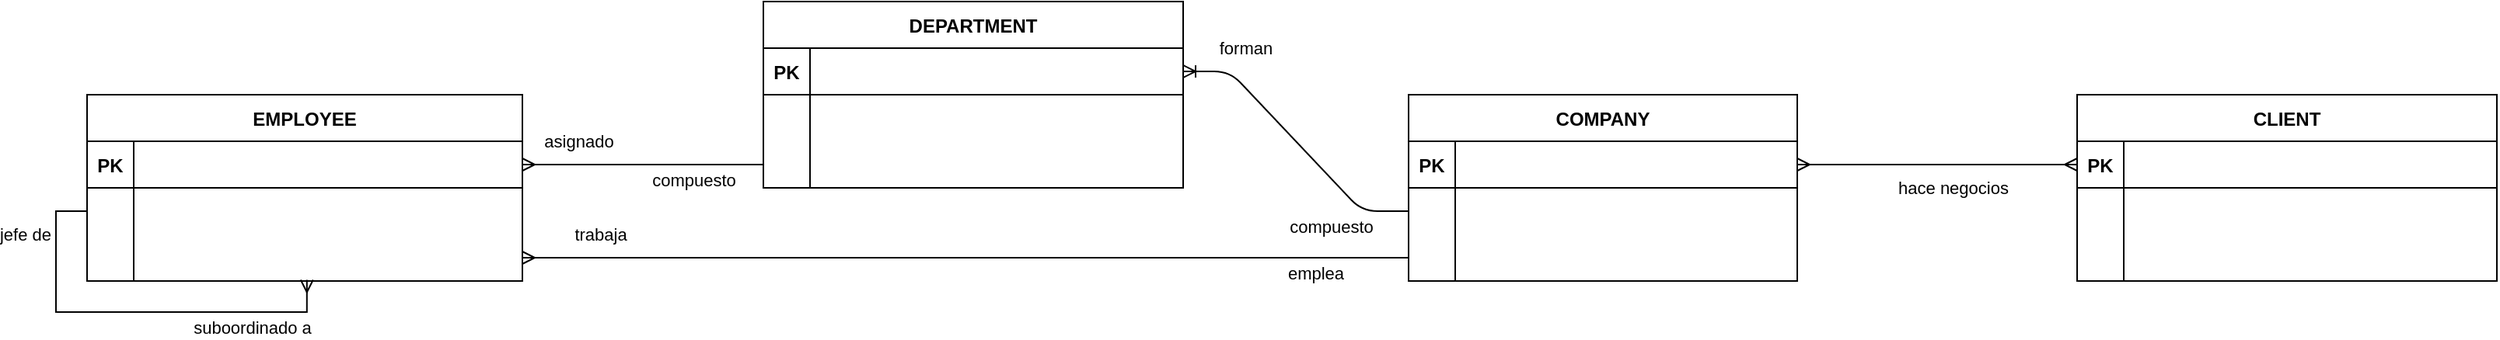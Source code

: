<mxfile version="24.7.8">
  <diagram id="R2lEEEUBdFMjLlhIrx00" name="Page-1">
    <mxGraphModel dx="2443" dy="869" grid="1" gridSize="10" guides="1" tooltips="1" connect="1" arrows="1" fold="1" page="1" pageScale="1" pageWidth="850" pageHeight="1100" math="0" shadow="0" extFonts="Permanent Marker^https://fonts.googleapis.com/css?family=Permanent+Marker">
      <root>
        <mxCell id="0" />
        <mxCell id="1" parent="0" />
        <mxCell id="C-vyLk0tnHw3VtMMgP7b-1" value="" style="edgeStyle=entityRelationEdgeStyle;endArrow=none;startArrow=ERmany;endFill=0;startFill=0;rounded=1;curved=0;strokeWidth=1;targetPerimeterSpacing=0;sourcePerimeterSpacing=0;jumpSize=6;flowAnimation=0;shadow=0;orthogonalLoop=0;comic=0;enumerate=0;metaEdit=0;" parent="1" source="C-vyLk0tnHw3VtMMgP7b-24" target="jsAYmbpvBoCLmTOQ-EAB-13" edge="1">
          <mxGeometry width="100" height="100" relative="1" as="geometry">
            <mxPoint x="400" y="230" as="sourcePoint" />
            <mxPoint x="120" y="300" as="targetPoint" />
            <Array as="points">
              <mxPoint x="420" y="170" />
              <mxPoint x="450" y="160" />
              <mxPoint x="430" y="170" />
              <mxPoint x="400" y="190" />
              <mxPoint x="460" y="255" />
              <mxPoint x="440" y="235" />
              <mxPoint x="460" y="335" />
            </Array>
          </mxGeometry>
        </mxCell>
        <mxCell id="jsAYmbpvBoCLmTOQ-EAB-20" value="compuesto" style="edgeLabel;html=1;align=center;verticalAlign=middle;resizable=0;points=[];" vertex="1" connectable="0" parent="C-vyLk0tnHw3VtMMgP7b-1">
          <mxGeometry x="0.684" y="1" relative="1" as="geometry">
            <mxPoint x="-21" y="11" as="offset" />
          </mxGeometry>
        </mxCell>
        <mxCell id="jsAYmbpvBoCLmTOQ-EAB-21" value="&lt;div&gt;asignado&lt;/div&gt;" style="edgeLabel;html=1;align=center;verticalAlign=middle;resizable=0;points=[];" vertex="1" connectable="0" parent="C-vyLk0tnHw3VtMMgP7b-1">
          <mxGeometry x="-0.675" y="-2" relative="1" as="geometry">
            <mxPoint x="11" y="-17" as="offset" />
          </mxGeometry>
        </mxCell>
        <mxCell id="C-vyLk0tnHw3VtMMgP7b-2" value="DEPARTMENT" style="shape=table;startSize=30;container=1;collapsible=1;childLayout=tableLayout;fixedRows=1;rowLines=0;fontStyle=1;align=center;resizeLast=1;" parent="1" vertex="1">
          <mxGeometry x="155" y="210" width="270" height="120" as="geometry" />
        </mxCell>
        <mxCell id="C-vyLk0tnHw3VtMMgP7b-3" value="" style="shape=partialRectangle;collapsible=0;dropTarget=0;pointerEvents=0;fillColor=none;points=[[0,0.5],[1,0.5]];portConstraint=eastwest;top=0;left=0;right=0;bottom=1;" parent="C-vyLk0tnHw3VtMMgP7b-2" vertex="1">
          <mxGeometry y="30" width="270" height="30" as="geometry" />
        </mxCell>
        <mxCell id="C-vyLk0tnHw3VtMMgP7b-4" value="PK" style="shape=partialRectangle;overflow=hidden;connectable=0;fillColor=none;top=0;left=0;bottom=0;right=0;fontStyle=1;" parent="C-vyLk0tnHw3VtMMgP7b-3" vertex="1">
          <mxGeometry width="30" height="30" as="geometry">
            <mxRectangle width="30" height="30" as="alternateBounds" />
          </mxGeometry>
        </mxCell>
        <mxCell id="C-vyLk0tnHw3VtMMgP7b-5" value="" style="shape=partialRectangle;overflow=hidden;connectable=0;fillColor=none;top=0;left=0;bottom=0;right=0;align=left;spacingLeft=6;fontStyle=1;" parent="C-vyLk0tnHw3VtMMgP7b-3" vertex="1">
          <mxGeometry x="30" width="240" height="30" as="geometry">
            <mxRectangle width="240" height="30" as="alternateBounds" />
          </mxGeometry>
        </mxCell>
        <mxCell id="jsAYmbpvBoCLmTOQ-EAB-44" style="shape=partialRectangle;collapsible=0;dropTarget=0;pointerEvents=0;fillColor=none;points=[[0,0.5],[1,0.5]];portConstraint=eastwest;top=0;left=0;right=0;bottom=0;" vertex="1" parent="C-vyLk0tnHw3VtMMgP7b-2">
          <mxGeometry y="60" width="270" height="30" as="geometry" />
        </mxCell>
        <mxCell id="jsAYmbpvBoCLmTOQ-EAB-45" style="shape=partialRectangle;overflow=hidden;connectable=0;fillColor=none;top=0;left=0;bottom=0;right=0;" vertex="1" parent="jsAYmbpvBoCLmTOQ-EAB-44">
          <mxGeometry width="30" height="30" as="geometry">
            <mxRectangle width="30" height="30" as="alternateBounds" />
          </mxGeometry>
        </mxCell>
        <mxCell id="jsAYmbpvBoCLmTOQ-EAB-46" value="" style="shape=partialRectangle;overflow=hidden;connectable=0;fillColor=none;top=0;left=0;bottom=0;right=0;align=left;spacingLeft=6;" vertex="1" parent="jsAYmbpvBoCLmTOQ-EAB-44">
          <mxGeometry x="30" width="240" height="30" as="geometry">
            <mxRectangle width="240" height="30" as="alternateBounds" />
          </mxGeometry>
        </mxCell>
        <mxCell id="jsAYmbpvBoCLmTOQ-EAB-13" style="shape=partialRectangle;collapsible=0;dropTarget=0;pointerEvents=0;fillColor=none;points=[[0,0.5],[1,0.5]];portConstraint=eastwest;top=0;left=0;right=0;bottom=0;" vertex="1" parent="C-vyLk0tnHw3VtMMgP7b-2">
          <mxGeometry y="90" width="270" height="30" as="geometry" />
        </mxCell>
        <mxCell id="jsAYmbpvBoCLmTOQ-EAB-14" style="shape=partialRectangle;overflow=hidden;connectable=0;fillColor=none;top=0;left=0;bottom=0;right=0;" vertex="1" parent="jsAYmbpvBoCLmTOQ-EAB-13">
          <mxGeometry width="30" height="30" as="geometry">
            <mxRectangle width="30" height="30" as="alternateBounds" />
          </mxGeometry>
        </mxCell>
        <mxCell id="jsAYmbpvBoCLmTOQ-EAB-15" value="" style="shape=partialRectangle;overflow=hidden;connectable=0;fillColor=none;top=0;left=0;bottom=0;right=0;align=left;spacingLeft=6;" vertex="1" parent="jsAYmbpvBoCLmTOQ-EAB-13">
          <mxGeometry x="30" width="240" height="30" as="geometry">
            <mxRectangle width="240" height="30" as="alternateBounds" />
          </mxGeometry>
        </mxCell>
        <mxCell id="C-vyLk0tnHw3VtMMgP7b-13" value="COMPANY" style="shape=table;startSize=30;container=1;collapsible=1;childLayout=tableLayout;fixedRows=1;rowLines=0;fontStyle=1;align=center;resizeLast=1;" parent="1" vertex="1">
          <mxGeometry x="570" y="270" width="250" height="120" as="geometry" />
        </mxCell>
        <mxCell id="C-vyLk0tnHw3VtMMgP7b-14" value="" style="shape=partialRectangle;collapsible=0;dropTarget=0;pointerEvents=0;fillColor=none;points=[[0,0.5],[1,0.5]];portConstraint=eastwest;top=0;left=0;right=0;bottom=1;" parent="C-vyLk0tnHw3VtMMgP7b-13" vertex="1">
          <mxGeometry y="30" width="250" height="30" as="geometry" />
        </mxCell>
        <mxCell id="C-vyLk0tnHw3VtMMgP7b-15" value="PK" style="shape=partialRectangle;overflow=hidden;connectable=0;fillColor=none;top=0;left=0;bottom=0;right=0;fontStyle=1;" parent="C-vyLk0tnHw3VtMMgP7b-14" vertex="1">
          <mxGeometry width="30" height="30" as="geometry">
            <mxRectangle width="30" height="30" as="alternateBounds" />
          </mxGeometry>
        </mxCell>
        <mxCell id="C-vyLk0tnHw3VtMMgP7b-16" value="" style="shape=partialRectangle;overflow=hidden;connectable=0;fillColor=none;top=0;left=0;bottom=0;right=0;align=left;spacingLeft=6;fontStyle=1;" parent="C-vyLk0tnHw3VtMMgP7b-14" vertex="1">
          <mxGeometry x="30" width="220" height="30" as="geometry">
            <mxRectangle width="220" height="30" as="alternateBounds" />
          </mxGeometry>
        </mxCell>
        <mxCell id="jsAYmbpvBoCLmTOQ-EAB-9" style="shape=partialRectangle;collapsible=0;dropTarget=0;pointerEvents=0;fillColor=none;points=[[0,0.5],[1,0.5]];portConstraint=eastwest;top=0;left=0;right=0;bottom=0;" vertex="1" parent="C-vyLk0tnHw3VtMMgP7b-13">
          <mxGeometry y="60" width="250" height="30" as="geometry" />
        </mxCell>
        <mxCell id="jsAYmbpvBoCLmTOQ-EAB-10" value="" style="shape=partialRectangle;overflow=hidden;connectable=0;fillColor=none;top=0;left=0;bottom=0;right=0;" vertex="1" parent="jsAYmbpvBoCLmTOQ-EAB-9">
          <mxGeometry width="30" height="30" as="geometry">
            <mxRectangle width="30" height="30" as="alternateBounds" />
          </mxGeometry>
        </mxCell>
        <mxCell id="jsAYmbpvBoCLmTOQ-EAB-11" value="" style="shape=partialRectangle;overflow=hidden;connectable=0;fillColor=none;top=0;left=0;bottom=0;right=0;align=left;spacingLeft=6;" vertex="1" parent="jsAYmbpvBoCLmTOQ-EAB-9">
          <mxGeometry x="30" width="220" height="30" as="geometry">
            <mxRectangle width="220" height="30" as="alternateBounds" />
          </mxGeometry>
        </mxCell>
        <mxCell id="jsAYmbpvBoCLmTOQ-EAB-25" style="shape=partialRectangle;collapsible=0;dropTarget=0;pointerEvents=0;fillColor=none;points=[[0,0.5],[1,0.5]];portConstraint=eastwest;top=0;left=0;right=0;bottom=0;" vertex="1" parent="C-vyLk0tnHw3VtMMgP7b-13">
          <mxGeometry y="90" width="250" height="30" as="geometry" />
        </mxCell>
        <mxCell id="jsAYmbpvBoCLmTOQ-EAB-26" value="" style="shape=partialRectangle;overflow=hidden;connectable=0;fillColor=none;top=0;left=0;bottom=0;right=0;" vertex="1" parent="jsAYmbpvBoCLmTOQ-EAB-25">
          <mxGeometry width="30" height="30" as="geometry">
            <mxRectangle width="30" height="30" as="alternateBounds" />
          </mxGeometry>
        </mxCell>
        <mxCell id="jsAYmbpvBoCLmTOQ-EAB-27" value="" style="shape=partialRectangle;overflow=hidden;connectable=0;fillColor=none;top=0;left=0;bottom=0;right=0;align=left;spacingLeft=6;" vertex="1" parent="jsAYmbpvBoCLmTOQ-EAB-25">
          <mxGeometry x="30" width="220" height="30" as="geometry">
            <mxRectangle width="220" height="30" as="alternateBounds" />
          </mxGeometry>
        </mxCell>
        <mxCell id="C-vyLk0tnHw3VtMMgP7b-23" value="EMPLOYEE" style="shape=table;startSize=30;container=1;collapsible=1;childLayout=tableLayout;fixedRows=1;rowLines=0;fontStyle=1;align=center;resizeLast=1;" parent="1" vertex="1">
          <mxGeometry x="-280" y="270" width="280" height="120" as="geometry">
            <mxRectangle x="-280" y="260" width="110" height="30" as="alternateBounds" />
          </mxGeometry>
        </mxCell>
        <mxCell id="C-vyLk0tnHw3VtMMgP7b-24" value="" style="shape=partialRectangle;collapsible=0;dropTarget=0;pointerEvents=0;fillColor=none;points=[[0,0.5],[1,0.5]];portConstraint=eastwest;top=0;left=0;right=0;bottom=1;" parent="C-vyLk0tnHw3VtMMgP7b-23" vertex="1">
          <mxGeometry y="30" width="280" height="30" as="geometry" />
        </mxCell>
        <mxCell id="C-vyLk0tnHw3VtMMgP7b-25" value="PK" style="shape=partialRectangle;overflow=hidden;connectable=0;fillColor=none;top=0;left=0;bottom=0;right=0;fontStyle=1;" parent="C-vyLk0tnHw3VtMMgP7b-24" vertex="1">
          <mxGeometry width="30" height="30" as="geometry">
            <mxRectangle width="30" height="30" as="alternateBounds" />
          </mxGeometry>
        </mxCell>
        <mxCell id="C-vyLk0tnHw3VtMMgP7b-26" value="" style="shape=partialRectangle;overflow=hidden;connectable=0;fillColor=none;top=0;left=0;bottom=0;right=0;align=left;spacingLeft=6;fontStyle=1;" parent="C-vyLk0tnHw3VtMMgP7b-24" vertex="1">
          <mxGeometry x="30" width="250" height="30" as="geometry">
            <mxRectangle width="250" height="30" as="alternateBounds" />
          </mxGeometry>
        </mxCell>
        <mxCell id="C-vyLk0tnHw3VtMMgP7b-27" value="" style="shape=partialRectangle;collapsible=0;dropTarget=0;pointerEvents=0;fillColor=none;points=[[0,0.5],[1,0.5]];portConstraint=eastwest;top=0;left=0;right=0;bottom=0;" parent="C-vyLk0tnHw3VtMMgP7b-23" vertex="1">
          <mxGeometry y="60" width="280" height="30" as="geometry" />
        </mxCell>
        <mxCell id="C-vyLk0tnHw3VtMMgP7b-28" value="" style="shape=partialRectangle;overflow=hidden;connectable=0;fillColor=none;top=0;left=0;bottom=0;right=0;" parent="C-vyLk0tnHw3VtMMgP7b-27" vertex="1">
          <mxGeometry width="30" height="30" as="geometry">
            <mxRectangle width="30" height="30" as="alternateBounds" />
          </mxGeometry>
        </mxCell>
        <mxCell id="C-vyLk0tnHw3VtMMgP7b-29" value="" style="shape=partialRectangle;overflow=hidden;connectable=0;fillColor=none;top=0;left=0;bottom=0;right=0;align=left;spacingLeft=6;" parent="C-vyLk0tnHw3VtMMgP7b-27" vertex="1">
          <mxGeometry x="30" width="250" height="30" as="geometry">
            <mxRectangle width="250" height="30" as="alternateBounds" />
          </mxGeometry>
        </mxCell>
        <mxCell id="jsAYmbpvBoCLmTOQ-EAB-47" style="shape=partialRectangle;collapsible=0;dropTarget=0;pointerEvents=0;fillColor=none;points=[[0,0.5],[1,0.5]];portConstraint=eastwest;top=0;left=0;right=0;bottom=0;" vertex="1" parent="C-vyLk0tnHw3VtMMgP7b-23">
          <mxGeometry y="90" width="280" height="30" as="geometry" />
        </mxCell>
        <mxCell id="jsAYmbpvBoCLmTOQ-EAB-48" style="shape=partialRectangle;overflow=hidden;connectable=0;fillColor=none;top=0;left=0;bottom=0;right=0;" vertex="1" parent="jsAYmbpvBoCLmTOQ-EAB-47">
          <mxGeometry width="30" height="30" as="geometry">
            <mxRectangle width="30" height="30" as="alternateBounds" />
          </mxGeometry>
        </mxCell>
        <mxCell id="jsAYmbpvBoCLmTOQ-EAB-49" value="" style="shape=partialRectangle;overflow=hidden;connectable=0;fillColor=none;top=0;left=0;bottom=0;right=0;align=left;spacingLeft=6;" vertex="1" parent="jsAYmbpvBoCLmTOQ-EAB-47">
          <mxGeometry x="30" width="250" height="30" as="geometry">
            <mxRectangle width="250" height="30" as="alternateBounds" />
          </mxGeometry>
        </mxCell>
        <mxCell id="jsAYmbpvBoCLmTOQ-EAB-54" style="edgeStyle=orthogonalEdgeStyle;rounded=0;orthogonalLoop=1;jettySize=auto;html=1;entryX=0.505;entryY=0.976;entryDx=0;entryDy=0;entryPerimeter=0;endArrow=ERmany;endFill=0;" edge="1" parent="C-vyLk0tnHw3VtMMgP7b-23" source="C-vyLk0tnHw3VtMMgP7b-27" target="jsAYmbpvBoCLmTOQ-EAB-47">
          <mxGeometry relative="1" as="geometry" />
        </mxCell>
        <mxCell id="jsAYmbpvBoCLmTOQ-EAB-55" value="jefe de" style="edgeLabel;html=1;align=center;verticalAlign=middle;resizable=0;points=[];" vertex="1" connectable="0" parent="jsAYmbpvBoCLmTOQ-EAB-54">
          <mxGeometry x="0.369" y="2" relative="1" as="geometry">
            <mxPoint x="-118" y="-48" as="offset" />
          </mxGeometry>
        </mxCell>
        <mxCell id="jsAYmbpvBoCLmTOQ-EAB-56" value="suboordinado a" style="edgeLabel;html=1;align=center;verticalAlign=middle;resizable=0;points=[];" vertex="1" connectable="0" parent="jsAYmbpvBoCLmTOQ-EAB-54">
          <mxGeometry x="0.581" y="-1" relative="1" as="geometry">
            <mxPoint y="9" as="offset" />
          </mxGeometry>
        </mxCell>
        <mxCell id="jsAYmbpvBoCLmTOQ-EAB-22" value="" style="edgeStyle=entityRelationEdgeStyle;endArrow=none;startArrow=ERoneToMany;endFill=0;startFill=0;rounded=1;curved=0;strokeWidth=1;targetPerimeterSpacing=0;sourcePerimeterSpacing=0;jumpSize=6;flowAnimation=0;shadow=0;orthogonalLoop=0;comic=0;enumerate=0;metaEdit=0;" edge="1" parent="1" source="C-vyLk0tnHw3VtMMgP7b-3" target="jsAYmbpvBoCLmTOQ-EAB-9">
          <mxGeometry width="100" height="100" relative="1" as="geometry">
            <mxPoint x="370" y="294.66" as="sourcePoint" />
            <mxPoint x="500" y="300" as="targetPoint" />
            <Array as="points">
              <mxPoint x="420" y="299.66" />
              <mxPoint x="450" y="289.66" />
              <mxPoint x="430" y="299.66" />
              <mxPoint x="400" y="319.66" />
              <mxPoint x="460" y="384.66" />
              <mxPoint x="440" y="364.66" />
              <mxPoint x="460" y="464.66" />
            </Array>
          </mxGeometry>
        </mxCell>
        <mxCell id="jsAYmbpvBoCLmTOQ-EAB-23" value="compuesto" style="edgeLabel;html=1;align=center;verticalAlign=middle;resizable=0;points=[];" vertex="1" connectable="0" parent="jsAYmbpvBoCLmTOQ-EAB-22">
          <mxGeometry x="0.684" y="1" relative="1" as="geometry">
            <mxPoint x="-21" y="11" as="offset" />
          </mxGeometry>
        </mxCell>
        <mxCell id="jsAYmbpvBoCLmTOQ-EAB-24" value="forman" style="edgeLabel;html=1;align=center;verticalAlign=middle;resizable=0;points=[];" vertex="1" connectable="0" parent="jsAYmbpvBoCLmTOQ-EAB-22">
          <mxGeometry x="-0.675" y="-2" relative="1" as="geometry">
            <mxPoint x="11" y="-17" as="offset" />
          </mxGeometry>
        </mxCell>
        <mxCell id="jsAYmbpvBoCLmTOQ-EAB-50" value="" style="edgeStyle=entityRelationEdgeStyle;endArrow=none;startArrow=ERmany;endFill=0;startFill=0;rounded=1;curved=0;strokeWidth=1;targetPerimeterSpacing=0;sourcePerimeterSpacing=0;jumpSize=6;flowAnimation=0;shadow=0;orthogonalLoop=0;comic=0;enumerate=0;metaEdit=0;strokeColor=default;noJump=0;" edge="1" parent="1" source="jsAYmbpvBoCLmTOQ-EAB-47" target="jsAYmbpvBoCLmTOQ-EAB-25">
          <mxGeometry width="100" height="100" relative="1" as="geometry">
            <mxPoint x="50" y="495" as="sourcePoint" />
            <mxPoint x="540" y="350" as="targetPoint" />
            <Array as="points">
              <mxPoint x="470" y="360" />
              <mxPoint x="270" y="370" />
              <mxPoint x="500" y="350" />
              <mxPoint x="420" y="370" />
              <mxPoint x="470" y="360" />
              <mxPoint x="480" y="360" />
              <mxPoint x="450" y="380" />
              <mxPoint x="510" y="445" />
              <mxPoint x="490" y="425" />
              <mxPoint x="510" y="525" />
            </Array>
          </mxGeometry>
        </mxCell>
        <mxCell id="jsAYmbpvBoCLmTOQ-EAB-51" value="&lt;div&gt;emplea&lt;/div&gt;" style="edgeLabel;html=1;align=center;verticalAlign=middle;resizable=0;points=[];" vertex="1" connectable="0" parent="jsAYmbpvBoCLmTOQ-EAB-50">
          <mxGeometry x="0.684" y="1" relative="1" as="geometry">
            <mxPoint x="30" y="11" as="offset" />
          </mxGeometry>
        </mxCell>
        <mxCell id="jsAYmbpvBoCLmTOQ-EAB-52" value="trabaja" style="edgeLabel;html=1;align=center;verticalAlign=middle;resizable=0;points=[];" vertex="1" connectable="0" parent="jsAYmbpvBoCLmTOQ-EAB-50">
          <mxGeometry x="-0.675" y="-2" relative="1" as="geometry">
            <mxPoint x="-43" y="-17" as="offset" />
          </mxGeometry>
        </mxCell>
        <mxCell id="jsAYmbpvBoCLmTOQ-EAB-70" value="CLIENT" style="shape=table;startSize=30;container=1;collapsible=1;childLayout=tableLayout;fixedRows=1;rowLines=0;fontStyle=1;align=center;resizeLast=1;" vertex="1" parent="1">
          <mxGeometry x="1000" y="270" width="270" height="120" as="geometry" />
        </mxCell>
        <mxCell id="jsAYmbpvBoCLmTOQ-EAB-71" value="" style="shape=partialRectangle;collapsible=0;dropTarget=0;pointerEvents=0;fillColor=none;points=[[0,0.5],[1,0.5]];portConstraint=eastwest;top=0;left=0;right=0;bottom=1;" vertex="1" parent="jsAYmbpvBoCLmTOQ-EAB-70">
          <mxGeometry y="30" width="270" height="30" as="geometry" />
        </mxCell>
        <mxCell id="jsAYmbpvBoCLmTOQ-EAB-72" value="PK" style="shape=partialRectangle;overflow=hidden;connectable=0;fillColor=none;top=0;left=0;bottom=0;right=0;fontStyle=1;" vertex="1" parent="jsAYmbpvBoCLmTOQ-EAB-71">
          <mxGeometry width="30" height="30" as="geometry">
            <mxRectangle width="30" height="30" as="alternateBounds" />
          </mxGeometry>
        </mxCell>
        <mxCell id="jsAYmbpvBoCLmTOQ-EAB-73" value="" style="shape=partialRectangle;overflow=hidden;connectable=0;fillColor=none;top=0;left=0;bottom=0;right=0;align=left;spacingLeft=6;fontStyle=1;" vertex="1" parent="jsAYmbpvBoCLmTOQ-EAB-71">
          <mxGeometry x="30" width="240" height="30" as="geometry">
            <mxRectangle width="240" height="30" as="alternateBounds" />
          </mxGeometry>
        </mxCell>
        <mxCell id="jsAYmbpvBoCLmTOQ-EAB-74" style="shape=partialRectangle;collapsible=0;dropTarget=0;pointerEvents=0;fillColor=none;points=[[0,0.5],[1,0.5]];portConstraint=eastwest;top=0;left=0;right=0;bottom=0;" vertex="1" parent="jsAYmbpvBoCLmTOQ-EAB-70">
          <mxGeometry y="60" width="270" height="30" as="geometry" />
        </mxCell>
        <mxCell id="jsAYmbpvBoCLmTOQ-EAB-75" style="shape=partialRectangle;overflow=hidden;connectable=0;fillColor=none;top=0;left=0;bottom=0;right=0;" vertex="1" parent="jsAYmbpvBoCLmTOQ-EAB-74">
          <mxGeometry width="30" height="30" as="geometry">
            <mxRectangle width="30" height="30" as="alternateBounds" />
          </mxGeometry>
        </mxCell>
        <mxCell id="jsAYmbpvBoCLmTOQ-EAB-76" value="" style="shape=partialRectangle;overflow=hidden;connectable=0;fillColor=none;top=0;left=0;bottom=0;right=0;align=left;spacingLeft=6;" vertex="1" parent="jsAYmbpvBoCLmTOQ-EAB-74">
          <mxGeometry x="30" width="240" height="30" as="geometry">
            <mxRectangle width="240" height="30" as="alternateBounds" />
          </mxGeometry>
        </mxCell>
        <mxCell id="jsAYmbpvBoCLmTOQ-EAB-77" style="shape=partialRectangle;collapsible=0;dropTarget=0;pointerEvents=0;fillColor=none;points=[[0,0.5],[1,0.5]];portConstraint=eastwest;top=0;left=0;right=0;bottom=0;" vertex="1" parent="jsAYmbpvBoCLmTOQ-EAB-70">
          <mxGeometry y="90" width="270" height="30" as="geometry" />
        </mxCell>
        <mxCell id="jsAYmbpvBoCLmTOQ-EAB-78" style="shape=partialRectangle;overflow=hidden;connectable=0;fillColor=none;top=0;left=0;bottom=0;right=0;" vertex="1" parent="jsAYmbpvBoCLmTOQ-EAB-77">
          <mxGeometry width="30" height="30" as="geometry">
            <mxRectangle width="30" height="30" as="alternateBounds" />
          </mxGeometry>
        </mxCell>
        <mxCell id="jsAYmbpvBoCLmTOQ-EAB-79" value="" style="shape=partialRectangle;overflow=hidden;connectable=0;fillColor=none;top=0;left=0;bottom=0;right=0;align=left;spacingLeft=6;" vertex="1" parent="jsAYmbpvBoCLmTOQ-EAB-77">
          <mxGeometry x="30" width="240" height="30" as="geometry">
            <mxRectangle width="240" height="30" as="alternateBounds" />
          </mxGeometry>
        </mxCell>
        <mxCell id="jsAYmbpvBoCLmTOQ-EAB-80" style="rounded=1;orthogonalLoop=1;jettySize=auto;html=1;entryX=1;entryY=0.5;entryDx=0;entryDy=0;edgeStyle=entityRelationEdgeStyle;curved=0;startArrow=ERmany;startFill=0;endArrow=ERmany;endFill=0;" edge="1" parent="1" source="jsAYmbpvBoCLmTOQ-EAB-71" target="C-vyLk0tnHw3VtMMgP7b-14">
          <mxGeometry relative="1" as="geometry">
            <mxPoint x="960" y="350" as="sourcePoint" />
          </mxGeometry>
        </mxCell>
        <mxCell id="jsAYmbpvBoCLmTOQ-EAB-81" value="hace negocios" style="edgeLabel;html=1;align=center;verticalAlign=middle;resizable=0;points=[];" vertex="1" connectable="0" parent="jsAYmbpvBoCLmTOQ-EAB-80">
          <mxGeometry x="-0.626" y="-2" relative="1" as="geometry">
            <mxPoint x="-47" y="17" as="offset" />
          </mxGeometry>
        </mxCell>
      </root>
    </mxGraphModel>
  </diagram>
</mxfile>
